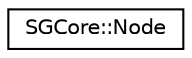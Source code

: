 digraph "Graphical Class Hierarchy"
{
 // LATEX_PDF_SIZE
  edge [fontname="Helvetica",fontsize="10",labelfontname="Helvetica",labelfontsize="10"];
  node [fontname="Helvetica",fontsize="10",shape=record];
  rankdir="LR";
  Node0 [label="SGCore::Node",height=0.2,width=0.4,color="black", fillcolor="white", style="filled",URL="$classSGCore_1_1Node.html",tooltip=" "];
}
